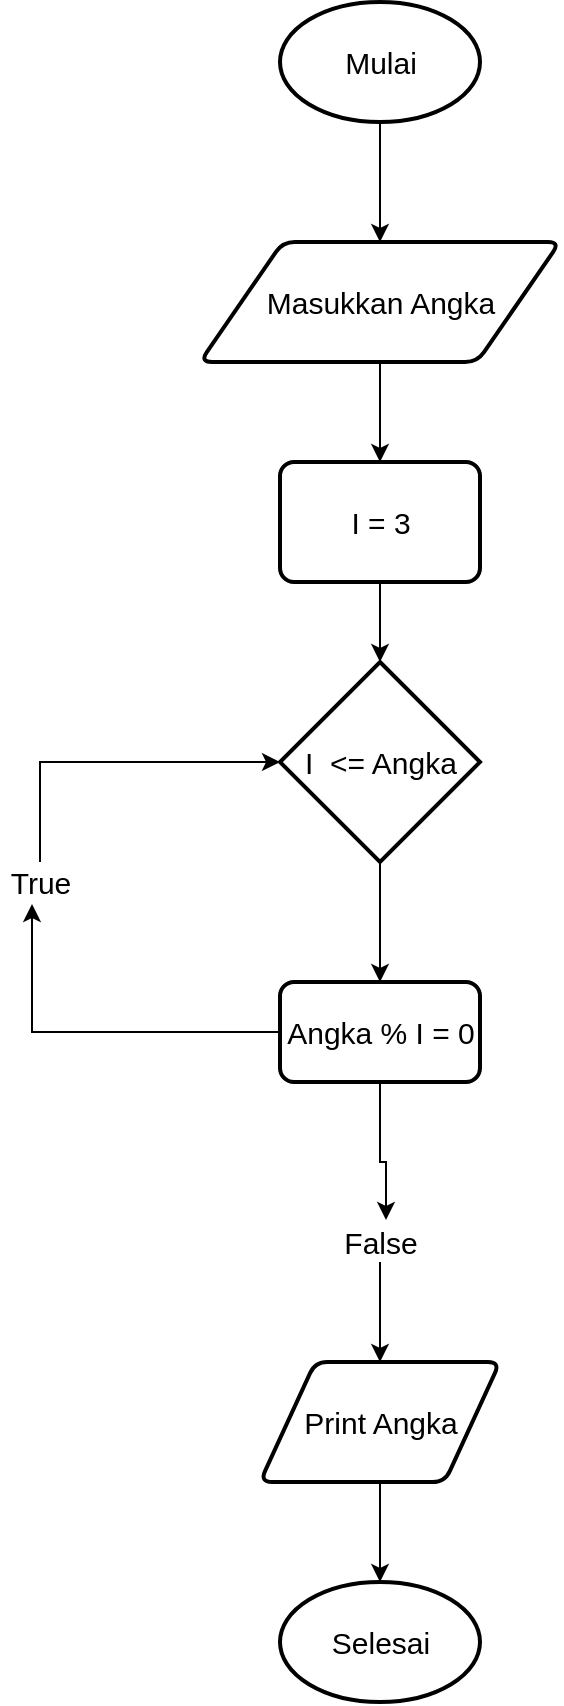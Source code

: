 <mxfile version="13.0.3" type="device"><diagram id="C5RBs43oDa-KdzZeNtuy" name="Page-1"><mxGraphModel dx="1021" dy="1474" grid="1" gridSize="10" guides="1" tooltips="1" connect="1" arrows="1" fold="1" page="1" pageScale="1" pageWidth="1169" pageHeight="827" math="0" shadow="0"><root><mxCell id="WIyWlLk6GJQsqaUBKTNV-0"/><mxCell id="WIyWlLk6GJQsqaUBKTNV-1" parent="WIyWlLk6GJQsqaUBKTNV-0"/><mxCell id="LG7F4hQq2d8cQCJbVaxk-1" style="edgeStyle=orthogonalEdgeStyle;rounded=0;orthogonalLoop=1;jettySize=auto;html=1;" edge="1" parent="WIyWlLk6GJQsqaUBKTNV-1" source="LG7F4hQq2d8cQCJbVaxk-0" target="LG7F4hQq2d8cQCJbVaxk-2"><mxGeometry relative="1" as="geometry"><mxPoint x="550" y="80" as="targetPoint"/></mxGeometry></mxCell><mxCell id="LG7F4hQq2d8cQCJbVaxk-0" value="" style="strokeWidth=2;html=1;shape=mxgraph.flowchart.start_1;whiteSpace=wrap;" vertex="1" parent="WIyWlLk6GJQsqaUBKTNV-1"><mxGeometry x="500" y="-50" width="100" height="60" as="geometry"/></mxCell><mxCell id="LG7F4hQq2d8cQCJbVaxk-3" style="edgeStyle=orthogonalEdgeStyle;rounded=0;orthogonalLoop=1;jettySize=auto;html=1;" edge="1" parent="WIyWlLk6GJQsqaUBKTNV-1" source="LG7F4hQq2d8cQCJbVaxk-2" target="LG7F4hQq2d8cQCJbVaxk-4"><mxGeometry relative="1" as="geometry"><mxPoint x="550" y="190" as="targetPoint"/></mxGeometry></mxCell><mxCell id="LG7F4hQq2d8cQCJbVaxk-2" value="" style="shape=parallelogram;html=1;strokeWidth=2;perimeter=parallelogramPerimeter;whiteSpace=wrap;rounded=1;arcSize=12;size=0.23;" vertex="1" parent="WIyWlLk6GJQsqaUBKTNV-1"><mxGeometry x="460" y="70" width="180" height="60" as="geometry"/></mxCell><mxCell id="LG7F4hQq2d8cQCJbVaxk-5" style="edgeStyle=orthogonalEdgeStyle;rounded=0;orthogonalLoop=1;jettySize=auto;html=1;" edge="1" parent="WIyWlLk6GJQsqaUBKTNV-1" source="LG7F4hQq2d8cQCJbVaxk-4" target="LG7F4hQq2d8cQCJbVaxk-6"><mxGeometry relative="1" as="geometry"><mxPoint x="550" y="290" as="targetPoint"/></mxGeometry></mxCell><mxCell id="LG7F4hQq2d8cQCJbVaxk-4" value="" style="rounded=1;whiteSpace=wrap;html=1;absoluteArcSize=1;arcSize=14;strokeWidth=2;" vertex="1" parent="WIyWlLk6GJQsqaUBKTNV-1"><mxGeometry x="500" y="180" width="100" height="60" as="geometry"/></mxCell><mxCell id="LG7F4hQq2d8cQCJbVaxk-7" style="edgeStyle=orthogonalEdgeStyle;rounded=0;orthogonalLoop=1;jettySize=auto;html=1;" edge="1" parent="WIyWlLk6GJQsqaUBKTNV-1" source="LG7F4hQq2d8cQCJbVaxk-6" target="LG7F4hQq2d8cQCJbVaxk-8"><mxGeometry relative="1" as="geometry"><mxPoint x="550" y="440" as="targetPoint"/></mxGeometry></mxCell><mxCell id="LG7F4hQq2d8cQCJbVaxk-6" value="" style="strokeWidth=2;html=1;shape=mxgraph.flowchart.decision;whiteSpace=wrap;" vertex="1" parent="WIyWlLk6GJQsqaUBKTNV-1"><mxGeometry x="500" y="280" width="100" height="100" as="geometry"/></mxCell><mxCell id="LG7F4hQq2d8cQCJbVaxk-10" style="edgeStyle=orthogonalEdgeStyle;rounded=0;orthogonalLoop=1;jettySize=auto;html=1;entryX=0.4;entryY=1.05;entryDx=0;entryDy=0;entryPerimeter=0;" edge="1" parent="WIyWlLk6GJQsqaUBKTNV-1" source="LG7F4hQq2d8cQCJbVaxk-8" target="LG7F4hQq2d8cQCJbVaxk-9"><mxGeometry relative="1" as="geometry"/></mxCell><mxCell id="LG7F4hQq2d8cQCJbVaxk-17" style="edgeStyle=orthogonalEdgeStyle;rounded=0;orthogonalLoop=1;jettySize=auto;html=1;entryX=0.56;entryY=-0.05;entryDx=0;entryDy=0;entryPerimeter=0;" edge="1" parent="WIyWlLk6GJQsqaUBKTNV-1" source="LG7F4hQq2d8cQCJbVaxk-8" target="LG7F4hQq2d8cQCJbVaxk-29"><mxGeometry relative="1" as="geometry"><mxPoint x="560" y="550" as="targetPoint"/><Array as="points"><mxPoint x="550" y="530"/><mxPoint x="553" y="530"/></Array></mxGeometry></mxCell><mxCell id="LG7F4hQq2d8cQCJbVaxk-8" value="" style="rounded=1;whiteSpace=wrap;html=1;absoluteArcSize=1;arcSize=14;strokeWidth=2;" vertex="1" parent="WIyWlLk6GJQsqaUBKTNV-1"><mxGeometry x="500" y="440" width="100" height="50" as="geometry"/></mxCell><mxCell id="LG7F4hQq2d8cQCJbVaxk-11" style="edgeStyle=orthogonalEdgeStyle;rounded=0;orthogonalLoop=1;jettySize=auto;html=1;entryX=0;entryY=0.5;entryDx=0;entryDy=0;entryPerimeter=0;" edge="1" parent="WIyWlLk6GJQsqaUBKTNV-1" source="LG7F4hQq2d8cQCJbVaxk-9" target="LG7F4hQq2d8cQCJbVaxk-6"><mxGeometry relative="1" as="geometry"><mxPoint x="400" y="320" as="targetPoint"/><Array as="points"><mxPoint x="380" y="330"/></Array></mxGeometry></mxCell><mxCell id="LG7F4hQq2d8cQCJbVaxk-9" value="&lt;font style=&quot;font-size: 15px&quot;&gt;True&lt;/font&gt;" style="text;html=1;resizable=0;autosize=1;align=center;verticalAlign=middle;points=[];fillColor=none;strokeColor=none;rounded=0;" vertex="1" parent="WIyWlLk6GJQsqaUBKTNV-1"><mxGeometry x="360" y="380" width="40" height="20" as="geometry"/></mxCell><mxCell id="LG7F4hQq2d8cQCJbVaxk-12" value="&lt;font style=&quot;font-size: 15px&quot;&gt;Angka % I = 0&lt;/font&gt;" style="text;html=1;resizable=0;autosize=1;align=center;verticalAlign=middle;points=[];fillColor=none;strokeColor=none;rounded=0;" vertex="1" parent="WIyWlLk6GJQsqaUBKTNV-1"><mxGeometry x="500" y="455" width="100" height="20" as="geometry"/></mxCell><mxCell id="LG7F4hQq2d8cQCJbVaxk-13" value="&lt;font style=&quot;font-size: 15px&quot;&gt;Mulai&lt;/font&gt;" style="text;html=1;resizable=0;autosize=1;align=center;verticalAlign=middle;points=[];fillColor=none;strokeColor=none;rounded=0;" vertex="1" parent="WIyWlLk6GJQsqaUBKTNV-1"><mxGeometry x="525" y="-30" width="50" height="20" as="geometry"/></mxCell><mxCell id="LG7F4hQq2d8cQCJbVaxk-14" value="&lt;font style=&quot;font-size: 15px&quot;&gt;Masukkan Angka&lt;/font&gt;" style="text;html=1;resizable=0;autosize=1;align=center;verticalAlign=middle;points=[];fillColor=none;strokeColor=none;rounded=0;" vertex="1" parent="WIyWlLk6GJQsqaUBKTNV-1"><mxGeometry x="490" y="90" width="120" height="20" as="geometry"/></mxCell><mxCell id="LG7F4hQq2d8cQCJbVaxk-15" value="&lt;font style=&quot;font-size: 15px&quot;&gt;I = 3&lt;/font&gt;" style="text;html=1;resizable=0;autosize=1;align=center;verticalAlign=middle;points=[];fillColor=none;strokeColor=none;rounded=0;" vertex="1" parent="WIyWlLk6GJQsqaUBKTNV-1"><mxGeometry x="530" y="200" width="40" height="20" as="geometry"/></mxCell><mxCell id="LG7F4hQq2d8cQCJbVaxk-16" value="&lt;font style=&quot;font-size: 15px&quot;&gt;I&amp;nbsp; &amp;lt;= Angka&lt;/font&gt;" style="text;html=1;resizable=0;autosize=1;align=center;verticalAlign=middle;points=[];fillColor=none;strokeColor=none;rounded=0;" vertex="1" parent="WIyWlLk6GJQsqaUBKTNV-1"><mxGeometry x="505" y="320" width="90" height="20" as="geometry"/></mxCell><mxCell id="LG7F4hQq2d8cQCJbVaxk-19" style="edgeStyle=orthogonalEdgeStyle;rounded=0;orthogonalLoop=1;jettySize=auto;html=1;" edge="1" parent="WIyWlLk6GJQsqaUBKTNV-1" source="LG7F4hQq2d8cQCJbVaxk-18" target="LG7F4hQq2d8cQCJbVaxk-20"><mxGeometry relative="1" as="geometry"><mxPoint x="550" y="660" as="targetPoint"/></mxGeometry></mxCell><mxCell id="LG7F4hQq2d8cQCJbVaxk-18" value="" style="shape=parallelogram;html=1;strokeWidth=2;perimeter=parallelogramPerimeter;whiteSpace=wrap;rounded=1;arcSize=12;size=0.23;" vertex="1" parent="WIyWlLk6GJQsqaUBKTNV-1"><mxGeometry x="490" y="630" width="120" height="60" as="geometry"/></mxCell><mxCell id="LG7F4hQq2d8cQCJbVaxk-20" value="" style="strokeWidth=2;html=1;shape=mxgraph.flowchart.start_1;whiteSpace=wrap;" vertex="1" parent="WIyWlLk6GJQsqaUBKTNV-1"><mxGeometry x="500" y="740" width="100" height="60" as="geometry"/></mxCell><mxCell id="LG7F4hQq2d8cQCJbVaxk-21" value="&lt;font style=&quot;font-size: 15px&quot;&gt;Selesai&lt;/font&gt;" style="text;html=1;resizable=0;autosize=1;align=center;verticalAlign=middle;points=[];fillColor=none;strokeColor=none;rounded=0;" vertex="1" parent="WIyWlLk6GJQsqaUBKTNV-1"><mxGeometry x="520" y="760" width="60" height="20" as="geometry"/></mxCell><mxCell id="LG7F4hQq2d8cQCJbVaxk-22" value="&lt;font style=&quot;font-size: 15px&quot;&gt;Print Angka&lt;/font&gt;" style="text;html=1;resizable=0;autosize=1;align=center;verticalAlign=middle;points=[];fillColor=none;strokeColor=none;rounded=0;" vertex="1" parent="WIyWlLk6GJQsqaUBKTNV-1"><mxGeometry x="505" y="650" width="90" height="20" as="geometry"/></mxCell><mxCell id="LG7F4hQq2d8cQCJbVaxk-31" style="edgeStyle=orthogonalEdgeStyle;rounded=0;orthogonalLoop=1;jettySize=auto;html=1;entryX=0.5;entryY=0;entryDx=0;entryDy=0;" edge="1" parent="WIyWlLk6GJQsqaUBKTNV-1" source="LG7F4hQq2d8cQCJbVaxk-29" target="LG7F4hQq2d8cQCJbVaxk-18"><mxGeometry relative="1" as="geometry"/></mxCell><mxCell id="LG7F4hQq2d8cQCJbVaxk-29" value="&lt;font style=&quot;font-size: 15px&quot;&gt;False&lt;/font&gt;" style="text;html=1;resizable=0;autosize=1;align=center;verticalAlign=middle;points=[];fillColor=none;strokeColor=none;rounded=0;" vertex="1" parent="WIyWlLk6GJQsqaUBKTNV-1"><mxGeometry x="525" y="560" width="50" height="20" as="geometry"/></mxCell></root></mxGraphModel></diagram></mxfile>